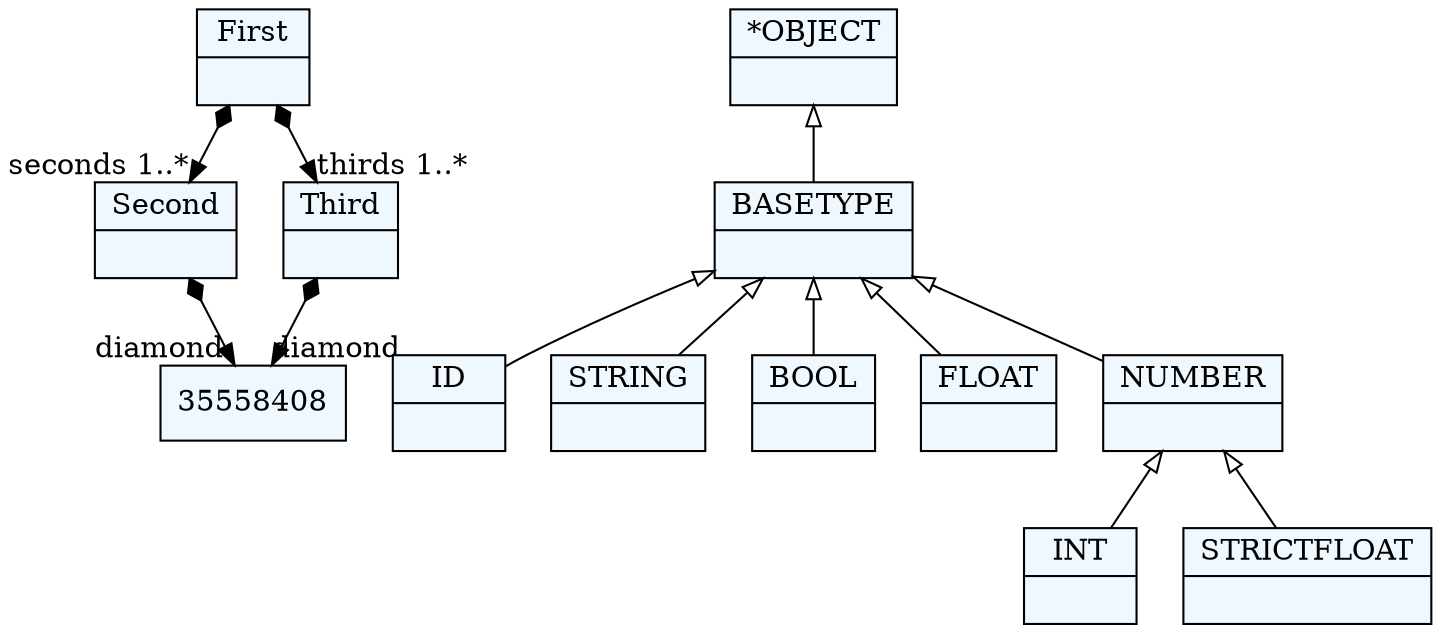 
    digraph xtext {
    fontname = "Bitstream Vera Sans"
    fontsize = 8
    node[
        shape=record,
        style=filled,
        fillcolor=aliceblue
    ]
    nodesep = 0.3
    edge[dir=black,arrowtail=empty]


35645352 -> 35629560[arrowtail=diamond, dir=both, headlabel="seconds 1..*"]
35645352 -> 35637160[arrowtail=diamond, dir=both, headlabel="thirds 1..*"]
35645352[ label="{First|}"]

35603064[ label="{ID|}"]

35608888[ label="{STRING|}"]

35614424[ label="{BOOL|}"]

35619960[ label="{INT|}"]

35520600[ label="{FLOAT|}"]

35542744[ label="{STRICTFLOAT|}"]

35087448[ label="{NUMBER|}"]
35087448 -> 35542744 [dir=back]
35087448 -> 35619960 [dir=back]

35379688[ label="{BASETYPE|}"]
35379688 -> 35087448 [dir=back]
35379688 -> 35520600 [dir=back]
35379688 -> 35614424 [dir=back]
35379688 -> 35603064 [dir=back]
35379688 -> 35608888 [dir=back]

35602120[ label="{*OBJECT|}"]
35602120 -> 35379688 [dir=back]

35629560 -> 35558408[arrowtail=diamond, dir=both, headlabel="diamond "]
35629560[ label="{Second|}"]

35637160 -> 35558408[arrowtail=diamond, dir=both, headlabel="diamond "]
35637160[ label="{Third|}"]


}
